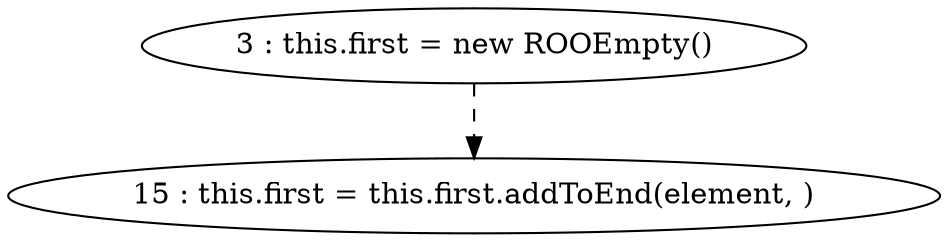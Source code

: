 digraph G {
"3 : this.first = new ROOEmpty()"
"3 : this.first = new ROOEmpty()" -> "15 : this.first = this.first.addToEnd(element, )" [style=dashed]
"15 : this.first = this.first.addToEnd(element, )"
}